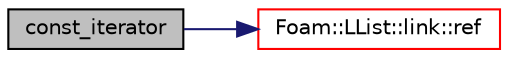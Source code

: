 digraph "const_iterator"
{
  bgcolor="transparent";
  edge [fontname="Helvetica",fontsize="10",labelfontname="Helvetica",labelfontsize="10"];
  node [fontname="Helvetica",fontsize="10",shape=record];
  rankdir="LR";
  Node1 [label="const_iterator",height=0.2,width=0.4,color="black", fillcolor="grey75", style="filled" fontcolor="black"];
  Node1 -> Node2 [color="midnightblue",fontsize="10",style="solid",fontname="Helvetica"];
  Node2 [label="Foam::LList::link::ref",height=0.2,width=0.4,color="red",URL="$structFoam_1_1LList_1_1link.html#a690ed05032041cf0da409c84e4c538ce",tooltip="Dereference LListBase::link to obtain the stored object. "];
}
